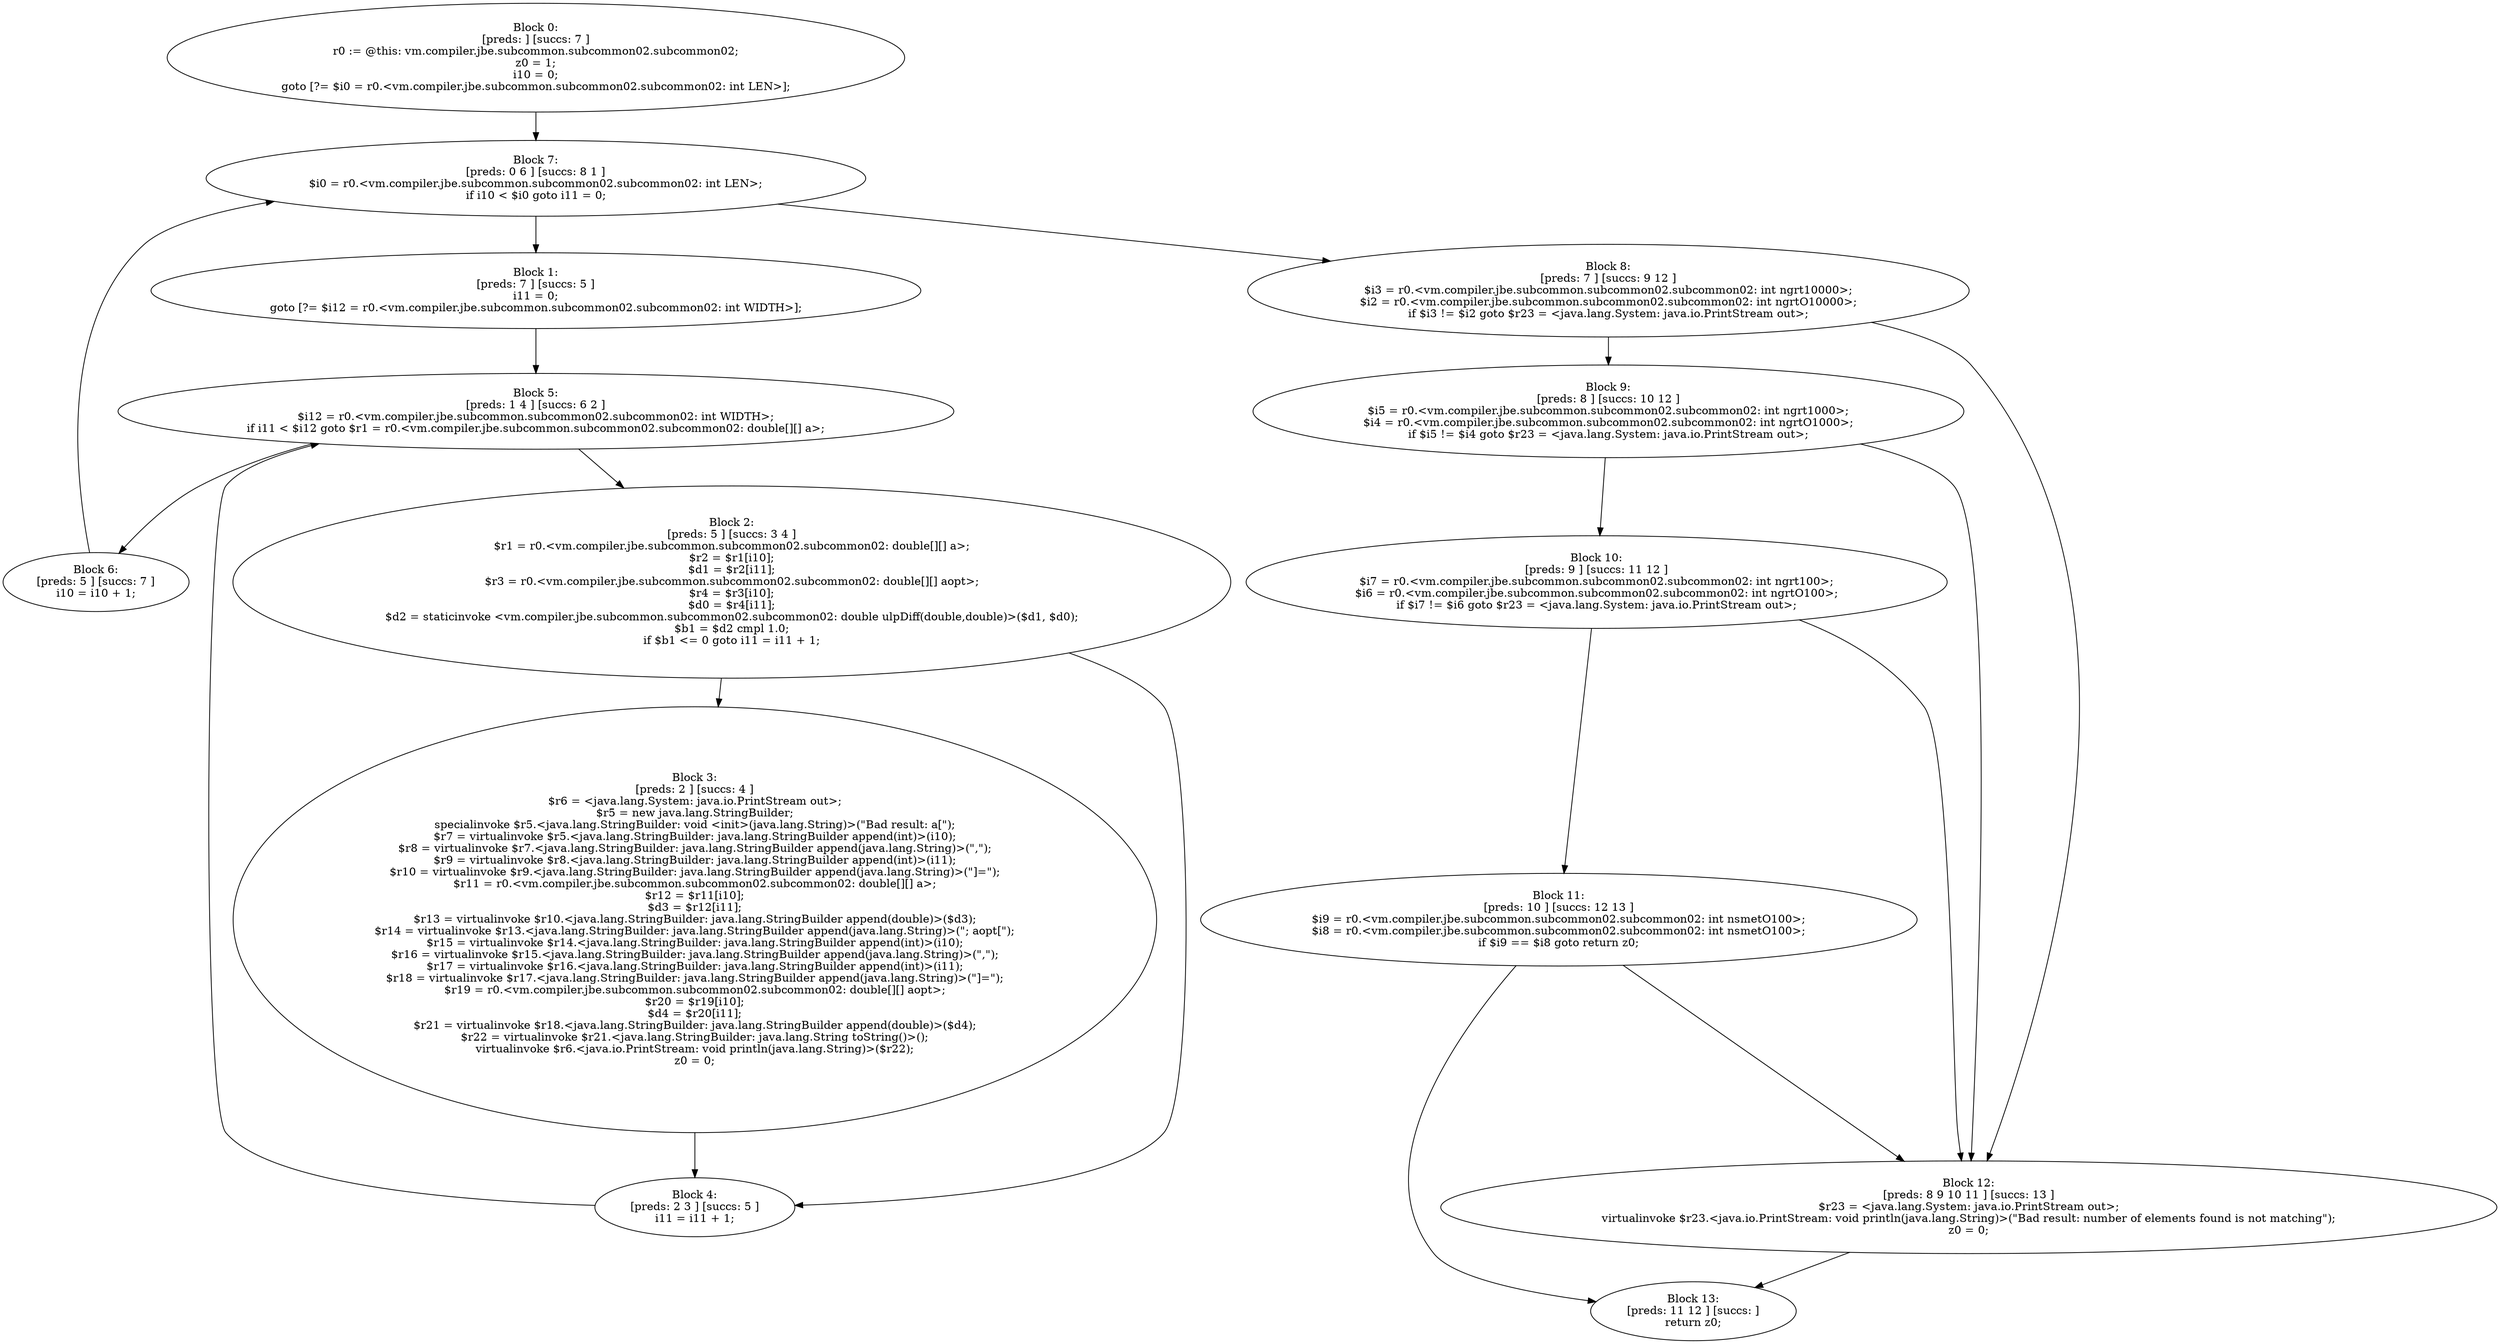 digraph "unitGraph" {
    "Block 0:
[preds: ] [succs: 7 ]
r0 := @this: vm.compiler.jbe.subcommon.subcommon02.subcommon02;
z0 = 1;
i10 = 0;
goto [?= $i0 = r0.<vm.compiler.jbe.subcommon.subcommon02.subcommon02: int LEN>];
"
    "Block 1:
[preds: 7 ] [succs: 5 ]
i11 = 0;
goto [?= $i12 = r0.<vm.compiler.jbe.subcommon.subcommon02.subcommon02: int WIDTH>];
"
    "Block 2:
[preds: 5 ] [succs: 3 4 ]
$r1 = r0.<vm.compiler.jbe.subcommon.subcommon02.subcommon02: double[][] a>;
$r2 = $r1[i10];
$d1 = $r2[i11];
$r3 = r0.<vm.compiler.jbe.subcommon.subcommon02.subcommon02: double[][] aopt>;
$r4 = $r3[i10];
$d0 = $r4[i11];
$d2 = staticinvoke <vm.compiler.jbe.subcommon.subcommon02.subcommon02: double ulpDiff(double,double)>($d1, $d0);
$b1 = $d2 cmpl 1.0;
if $b1 <= 0 goto i11 = i11 + 1;
"
    "Block 3:
[preds: 2 ] [succs: 4 ]
$r6 = <java.lang.System: java.io.PrintStream out>;
$r5 = new java.lang.StringBuilder;
specialinvoke $r5.<java.lang.StringBuilder: void <init>(java.lang.String)>(\"Bad result: a[\");
$r7 = virtualinvoke $r5.<java.lang.StringBuilder: java.lang.StringBuilder append(int)>(i10);
$r8 = virtualinvoke $r7.<java.lang.StringBuilder: java.lang.StringBuilder append(java.lang.String)>(\",\");
$r9 = virtualinvoke $r8.<java.lang.StringBuilder: java.lang.StringBuilder append(int)>(i11);
$r10 = virtualinvoke $r9.<java.lang.StringBuilder: java.lang.StringBuilder append(java.lang.String)>(\"]=\");
$r11 = r0.<vm.compiler.jbe.subcommon.subcommon02.subcommon02: double[][] a>;
$r12 = $r11[i10];
$d3 = $r12[i11];
$r13 = virtualinvoke $r10.<java.lang.StringBuilder: java.lang.StringBuilder append(double)>($d3);
$r14 = virtualinvoke $r13.<java.lang.StringBuilder: java.lang.StringBuilder append(java.lang.String)>(\"; aopt[\");
$r15 = virtualinvoke $r14.<java.lang.StringBuilder: java.lang.StringBuilder append(int)>(i10);
$r16 = virtualinvoke $r15.<java.lang.StringBuilder: java.lang.StringBuilder append(java.lang.String)>(\",\");
$r17 = virtualinvoke $r16.<java.lang.StringBuilder: java.lang.StringBuilder append(int)>(i11);
$r18 = virtualinvoke $r17.<java.lang.StringBuilder: java.lang.StringBuilder append(java.lang.String)>(\"]=\");
$r19 = r0.<vm.compiler.jbe.subcommon.subcommon02.subcommon02: double[][] aopt>;
$r20 = $r19[i10];
$d4 = $r20[i11];
$r21 = virtualinvoke $r18.<java.lang.StringBuilder: java.lang.StringBuilder append(double)>($d4);
$r22 = virtualinvoke $r21.<java.lang.StringBuilder: java.lang.String toString()>();
virtualinvoke $r6.<java.io.PrintStream: void println(java.lang.String)>($r22);
z0 = 0;
"
    "Block 4:
[preds: 2 3 ] [succs: 5 ]
i11 = i11 + 1;
"
    "Block 5:
[preds: 1 4 ] [succs: 6 2 ]
$i12 = r0.<vm.compiler.jbe.subcommon.subcommon02.subcommon02: int WIDTH>;
if i11 < $i12 goto $r1 = r0.<vm.compiler.jbe.subcommon.subcommon02.subcommon02: double[][] a>;
"
    "Block 6:
[preds: 5 ] [succs: 7 ]
i10 = i10 + 1;
"
    "Block 7:
[preds: 0 6 ] [succs: 8 1 ]
$i0 = r0.<vm.compiler.jbe.subcommon.subcommon02.subcommon02: int LEN>;
if i10 < $i0 goto i11 = 0;
"
    "Block 8:
[preds: 7 ] [succs: 9 12 ]
$i3 = r0.<vm.compiler.jbe.subcommon.subcommon02.subcommon02: int ngrt10000>;
$i2 = r0.<vm.compiler.jbe.subcommon.subcommon02.subcommon02: int ngrtO10000>;
if $i3 != $i2 goto $r23 = <java.lang.System: java.io.PrintStream out>;
"
    "Block 9:
[preds: 8 ] [succs: 10 12 ]
$i5 = r0.<vm.compiler.jbe.subcommon.subcommon02.subcommon02: int ngrt1000>;
$i4 = r0.<vm.compiler.jbe.subcommon.subcommon02.subcommon02: int ngrtO1000>;
if $i5 != $i4 goto $r23 = <java.lang.System: java.io.PrintStream out>;
"
    "Block 10:
[preds: 9 ] [succs: 11 12 ]
$i7 = r0.<vm.compiler.jbe.subcommon.subcommon02.subcommon02: int ngrt100>;
$i6 = r0.<vm.compiler.jbe.subcommon.subcommon02.subcommon02: int ngrtO100>;
if $i7 != $i6 goto $r23 = <java.lang.System: java.io.PrintStream out>;
"
    "Block 11:
[preds: 10 ] [succs: 12 13 ]
$i9 = r0.<vm.compiler.jbe.subcommon.subcommon02.subcommon02: int nsmetO100>;
$i8 = r0.<vm.compiler.jbe.subcommon.subcommon02.subcommon02: int nsmetO100>;
if $i9 == $i8 goto return z0;
"
    "Block 12:
[preds: 8 9 10 11 ] [succs: 13 ]
$r23 = <java.lang.System: java.io.PrintStream out>;
virtualinvoke $r23.<java.io.PrintStream: void println(java.lang.String)>(\"Bad result: number of elements found is not matching\");
z0 = 0;
"
    "Block 13:
[preds: 11 12 ] [succs: ]
return z0;
"
    "Block 0:
[preds: ] [succs: 7 ]
r0 := @this: vm.compiler.jbe.subcommon.subcommon02.subcommon02;
z0 = 1;
i10 = 0;
goto [?= $i0 = r0.<vm.compiler.jbe.subcommon.subcommon02.subcommon02: int LEN>];
"->"Block 7:
[preds: 0 6 ] [succs: 8 1 ]
$i0 = r0.<vm.compiler.jbe.subcommon.subcommon02.subcommon02: int LEN>;
if i10 < $i0 goto i11 = 0;
";
    "Block 1:
[preds: 7 ] [succs: 5 ]
i11 = 0;
goto [?= $i12 = r0.<vm.compiler.jbe.subcommon.subcommon02.subcommon02: int WIDTH>];
"->"Block 5:
[preds: 1 4 ] [succs: 6 2 ]
$i12 = r0.<vm.compiler.jbe.subcommon.subcommon02.subcommon02: int WIDTH>;
if i11 < $i12 goto $r1 = r0.<vm.compiler.jbe.subcommon.subcommon02.subcommon02: double[][] a>;
";
    "Block 2:
[preds: 5 ] [succs: 3 4 ]
$r1 = r0.<vm.compiler.jbe.subcommon.subcommon02.subcommon02: double[][] a>;
$r2 = $r1[i10];
$d1 = $r2[i11];
$r3 = r0.<vm.compiler.jbe.subcommon.subcommon02.subcommon02: double[][] aopt>;
$r4 = $r3[i10];
$d0 = $r4[i11];
$d2 = staticinvoke <vm.compiler.jbe.subcommon.subcommon02.subcommon02: double ulpDiff(double,double)>($d1, $d0);
$b1 = $d2 cmpl 1.0;
if $b1 <= 0 goto i11 = i11 + 1;
"->"Block 3:
[preds: 2 ] [succs: 4 ]
$r6 = <java.lang.System: java.io.PrintStream out>;
$r5 = new java.lang.StringBuilder;
specialinvoke $r5.<java.lang.StringBuilder: void <init>(java.lang.String)>(\"Bad result: a[\");
$r7 = virtualinvoke $r5.<java.lang.StringBuilder: java.lang.StringBuilder append(int)>(i10);
$r8 = virtualinvoke $r7.<java.lang.StringBuilder: java.lang.StringBuilder append(java.lang.String)>(\",\");
$r9 = virtualinvoke $r8.<java.lang.StringBuilder: java.lang.StringBuilder append(int)>(i11);
$r10 = virtualinvoke $r9.<java.lang.StringBuilder: java.lang.StringBuilder append(java.lang.String)>(\"]=\");
$r11 = r0.<vm.compiler.jbe.subcommon.subcommon02.subcommon02: double[][] a>;
$r12 = $r11[i10];
$d3 = $r12[i11];
$r13 = virtualinvoke $r10.<java.lang.StringBuilder: java.lang.StringBuilder append(double)>($d3);
$r14 = virtualinvoke $r13.<java.lang.StringBuilder: java.lang.StringBuilder append(java.lang.String)>(\"; aopt[\");
$r15 = virtualinvoke $r14.<java.lang.StringBuilder: java.lang.StringBuilder append(int)>(i10);
$r16 = virtualinvoke $r15.<java.lang.StringBuilder: java.lang.StringBuilder append(java.lang.String)>(\",\");
$r17 = virtualinvoke $r16.<java.lang.StringBuilder: java.lang.StringBuilder append(int)>(i11);
$r18 = virtualinvoke $r17.<java.lang.StringBuilder: java.lang.StringBuilder append(java.lang.String)>(\"]=\");
$r19 = r0.<vm.compiler.jbe.subcommon.subcommon02.subcommon02: double[][] aopt>;
$r20 = $r19[i10];
$d4 = $r20[i11];
$r21 = virtualinvoke $r18.<java.lang.StringBuilder: java.lang.StringBuilder append(double)>($d4);
$r22 = virtualinvoke $r21.<java.lang.StringBuilder: java.lang.String toString()>();
virtualinvoke $r6.<java.io.PrintStream: void println(java.lang.String)>($r22);
z0 = 0;
";
    "Block 2:
[preds: 5 ] [succs: 3 4 ]
$r1 = r0.<vm.compiler.jbe.subcommon.subcommon02.subcommon02: double[][] a>;
$r2 = $r1[i10];
$d1 = $r2[i11];
$r3 = r0.<vm.compiler.jbe.subcommon.subcommon02.subcommon02: double[][] aopt>;
$r4 = $r3[i10];
$d0 = $r4[i11];
$d2 = staticinvoke <vm.compiler.jbe.subcommon.subcommon02.subcommon02: double ulpDiff(double,double)>($d1, $d0);
$b1 = $d2 cmpl 1.0;
if $b1 <= 0 goto i11 = i11 + 1;
"->"Block 4:
[preds: 2 3 ] [succs: 5 ]
i11 = i11 + 1;
";
    "Block 3:
[preds: 2 ] [succs: 4 ]
$r6 = <java.lang.System: java.io.PrintStream out>;
$r5 = new java.lang.StringBuilder;
specialinvoke $r5.<java.lang.StringBuilder: void <init>(java.lang.String)>(\"Bad result: a[\");
$r7 = virtualinvoke $r5.<java.lang.StringBuilder: java.lang.StringBuilder append(int)>(i10);
$r8 = virtualinvoke $r7.<java.lang.StringBuilder: java.lang.StringBuilder append(java.lang.String)>(\",\");
$r9 = virtualinvoke $r8.<java.lang.StringBuilder: java.lang.StringBuilder append(int)>(i11);
$r10 = virtualinvoke $r9.<java.lang.StringBuilder: java.lang.StringBuilder append(java.lang.String)>(\"]=\");
$r11 = r0.<vm.compiler.jbe.subcommon.subcommon02.subcommon02: double[][] a>;
$r12 = $r11[i10];
$d3 = $r12[i11];
$r13 = virtualinvoke $r10.<java.lang.StringBuilder: java.lang.StringBuilder append(double)>($d3);
$r14 = virtualinvoke $r13.<java.lang.StringBuilder: java.lang.StringBuilder append(java.lang.String)>(\"; aopt[\");
$r15 = virtualinvoke $r14.<java.lang.StringBuilder: java.lang.StringBuilder append(int)>(i10);
$r16 = virtualinvoke $r15.<java.lang.StringBuilder: java.lang.StringBuilder append(java.lang.String)>(\",\");
$r17 = virtualinvoke $r16.<java.lang.StringBuilder: java.lang.StringBuilder append(int)>(i11);
$r18 = virtualinvoke $r17.<java.lang.StringBuilder: java.lang.StringBuilder append(java.lang.String)>(\"]=\");
$r19 = r0.<vm.compiler.jbe.subcommon.subcommon02.subcommon02: double[][] aopt>;
$r20 = $r19[i10];
$d4 = $r20[i11];
$r21 = virtualinvoke $r18.<java.lang.StringBuilder: java.lang.StringBuilder append(double)>($d4);
$r22 = virtualinvoke $r21.<java.lang.StringBuilder: java.lang.String toString()>();
virtualinvoke $r6.<java.io.PrintStream: void println(java.lang.String)>($r22);
z0 = 0;
"->"Block 4:
[preds: 2 3 ] [succs: 5 ]
i11 = i11 + 1;
";
    "Block 4:
[preds: 2 3 ] [succs: 5 ]
i11 = i11 + 1;
"->"Block 5:
[preds: 1 4 ] [succs: 6 2 ]
$i12 = r0.<vm.compiler.jbe.subcommon.subcommon02.subcommon02: int WIDTH>;
if i11 < $i12 goto $r1 = r0.<vm.compiler.jbe.subcommon.subcommon02.subcommon02: double[][] a>;
";
    "Block 5:
[preds: 1 4 ] [succs: 6 2 ]
$i12 = r0.<vm.compiler.jbe.subcommon.subcommon02.subcommon02: int WIDTH>;
if i11 < $i12 goto $r1 = r0.<vm.compiler.jbe.subcommon.subcommon02.subcommon02: double[][] a>;
"->"Block 6:
[preds: 5 ] [succs: 7 ]
i10 = i10 + 1;
";
    "Block 5:
[preds: 1 4 ] [succs: 6 2 ]
$i12 = r0.<vm.compiler.jbe.subcommon.subcommon02.subcommon02: int WIDTH>;
if i11 < $i12 goto $r1 = r0.<vm.compiler.jbe.subcommon.subcommon02.subcommon02: double[][] a>;
"->"Block 2:
[preds: 5 ] [succs: 3 4 ]
$r1 = r0.<vm.compiler.jbe.subcommon.subcommon02.subcommon02: double[][] a>;
$r2 = $r1[i10];
$d1 = $r2[i11];
$r3 = r0.<vm.compiler.jbe.subcommon.subcommon02.subcommon02: double[][] aopt>;
$r4 = $r3[i10];
$d0 = $r4[i11];
$d2 = staticinvoke <vm.compiler.jbe.subcommon.subcommon02.subcommon02: double ulpDiff(double,double)>($d1, $d0);
$b1 = $d2 cmpl 1.0;
if $b1 <= 0 goto i11 = i11 + 1;
";
    "Block 6:
[preds: 5 ] [succs: 7 ]
i10 = i10 + 1;
"->"Block 7:
[preds: 0 6 ] [succs: 8 1 ]
$i0 = r0.<vm.compiler.jbe.subcommon.subcommon02.subcommon02: int LEN>;
if i10 < $i0 goto i11 = 0;
";
    "Block 7:
[preds: 0 6 ] [succs: 8 1 ]
$i0 = r0.<vm.compiler.jbe.subcommon.subcommon02.subcommon02: int LEN>;
if i10 < $i0 goto i11 = 0;
"->"Block 8:
[preds: 7 ] [succs: 9 12 ]
$i3 = r0.<vm.compiler.jbe.subcommon.subcommon02.subcommon02: int ngrt10000>;
$i2 = r0.<vm.compiler.jbe.subcommon.subcommon02.subcommon02: int ngrtO10000>;
if $i3 != $i2 goto $r23 = <java.lang.System: java.io.PrintStream out>;
";
    "Block 7:
[preds: 0 6 ] [succs: 8 1 ]
$i0 = r0.<vm.compiler.jbe.subcommon.subcommon02.subcommon02: int LEN>;
if i10 < $i0 goto i11 = 0;
"->"Block 1:
[preds: 7 ] [succs: 5 ]
i11 = 0;
goto [?= $i12 = r0.<vm.compiler.jbe.subcommon.subcommon02.subcommon02: int WIDTH>];
";
    "Block 8:
[preds: 7 ] [succs: 9 12 ]
$i3 = r0.<vm.compiler.jbe.subcommon.subcommon02.subcommon02: int ngrt10000>;
$i2 = r0.<vm.compiler.jbe.subcommon.subcommon02.subcommon02: int ngrtO10000>;
if $i3 != $i2 goto $r23 = <java.lang.System: java.io.PrintStream out>;
"->"Block 9:
[preds: 8 ] [succs: 10 12 ]
$i5 = r0.<vm.compiler.jbe.subcommon.subcommon02.subcommon02: int ngrt1000>;
$i4 = r0.<vm.compiler.jbe.subcommon.subcommon02.subcommon02: int ngrtO1000>;
if $i5 != $i4 goto $r23 = <java.lang.System: java.io.PrintStream out>;
";
    "Block 8:
[preds: 7 ] [succs: 9 12 ]
$i3 = r0.<vm.compiler.jbe.subcommon.subcommon02.subcommon02: int ngrt10000>;
$i2 = r0.<vm.compiler.jbe.subcommon.subcommon02.subcommon02: int ngrtO10000>;
if $i3 != $i2 goto $r23 = <java.lang.System: java.io.PrintStream out>;
"->"Block 12:
[preds: 8 9 10 11 ] [succs: 13 ]
$r23 = <java.lang.System: java.io.PrintStream out>;
virtualinvoke $r23.<java.io.PrintStream: void println(java.lang.String)>(\"Bad result: number of elements found is not matching\");
z0 = 0;
";
    "Block 9:
[preds: 8 ] [succs: 10 12 ]
$i5 = r0.<vm.compiler.jbe.subcommon.subcommon02.subcommon02: int ngrt1000>;
$i4 = r0.<vm.compiler.jbe.subcommon.subcommon02.subcommon02: int ngrtO1000>;
if $i5 != $i4 goto $r23 = <java.lang.System: java.io.PrintStream out>;
"->"Block 10:
[preds: 9 ] [succs: 11 12 ]
$i7 = r0.<vm.compiler.jbe.subcommon.subcommon02.subcommon02: int ngrt100>;
$i6 = r0.<vm.compiler.jbe.subcommon.subcommon02.subcommon02: int ngrtO100>;
if $i7 != $i6 goto $r23 = <java.lang.System: java.io.PrintStream out>;
";
    "Block 9:
[preds: 8 ] [succs: 10 12 ]
$i5 = r0.<vm.compiler.jbe.subcommon.subcommon02.subcommon02: int ngrt1000>;
$i4 = r0.<vm.compiler.jbe.subcommon.subcommon02.subcommon02: int ngrtO1000>;
if $i5 != $i4 goto $r23 = <java.lang.System: java.io.PrintStream out>;
"->"Block 12:
[preds: 8 9 10 11 ] [succs: 13 ]
$r23 = <java.lang.System: java.io.PrintStream out>;
virtualinvoke $r23.<java.io.PrintStream: void println(java.lang.String)>(\"Bad result: number of elements found is not matching\");
z0 = 0;
";
    "Block 10:
[preds: 9 ] [succs: 11 12 ]
$i7 = r0.<vm.compiler.jbe.subcommon.subcommon02.subcommon02: int ngrt100>;
$i6 = r0.<vm.compiler.jbe.subcommon.subcommon02.subcommon02: int ngrtO100>;
if $i7 != $i6 goto $r23 = <java.lang.System: java.io.PrintStream out>;
"->"Block 11:
[preds: 10 ] [succs: 12 13 ]
$i9 = r0.<vm.compiler.jbe.subcommon.subcommon02.subcommon02: int nsmetO100>;
$i8 = r0.<vm.compiler.jbe.subcommon.subcommon02.subcommon02: int nsmetO100>;
if $i9 == $i8 goto return z0;
";
    "Block 10:
[preds: 9 ] [succs: 11 12 ]
$i7 = r0.<vm.compiler.jbe.subcommon.subcommon02.subcommon02: int ngrt100>;
$i6 = r0.<vm.compiler.jbe.subcommon.subcommon02.subcommon02: int ngrtO100>;
if $i7 != $i6 goto $r23 = <java.lang.System: java.io.PrintStream out>;
"->"Block 12:
[preds: 8 9 10 11 ] [succs: 13 ]
$r23 = <java.lang.System: java.io.PrintStream out>;
virtualinvoke $r23.<java.io.PrintStream: void println(java.lang.String)>(\"Bad result: number of elements found is not matching\");
z0 = 0;
";
    "Block 11:
[preds: 10 ] [succs: 12 13 ]
$i9 = r0.<vm.compiler.jbe.subcommon.subcommon02.subcommon02: int nsmetO100>;
$i8 = r0.<vm.compiler.jbe.subcommon.subcommon02.subcommon02: int nsmetO100>;
if $i9 == $i8 goto return z0;
"->"Block 12:
[preds: 8 9 10 11 ] [succs: 13 ]
$r23 = <java.lang.System: java.io.PrintStream out>;
virtualinvoke $r23.<java.io.PrintStream: void println(java.lang.String)>(\"Bad result: number of elements found is not matching\");
z0 = 0;
";
    "Block 11:
[preds: 10 ] [succs: 12 13 ]
$i9 = r0.<vm.compiler.jbe.subcommon.subcommon02.subcommon02: int nsmetO100>;
$i8 = r0.<vm.compiler.jbe.subcommon.subcommon02.subcommon02: int nsmetO100>;
if $i9 == $i8 goto return z0;
"->"Block 13:
[preds: 11 12 ] [succs: ]
return z0;
";
    "Block 12:
[preds: 8 9 10 11 ] [succs: 13 ]
$r23 = <java.lang.System: java.io.PrintStream out>;
virtualinvoke $r23.<java.io.PrintStream: void println(java.lang.String)>(\"Bad result: number of elements found is not matching\");
z0 = 0;
"->"Block 13:
[preds: 11 12 ] [succs: ]
return z0;
";
}
